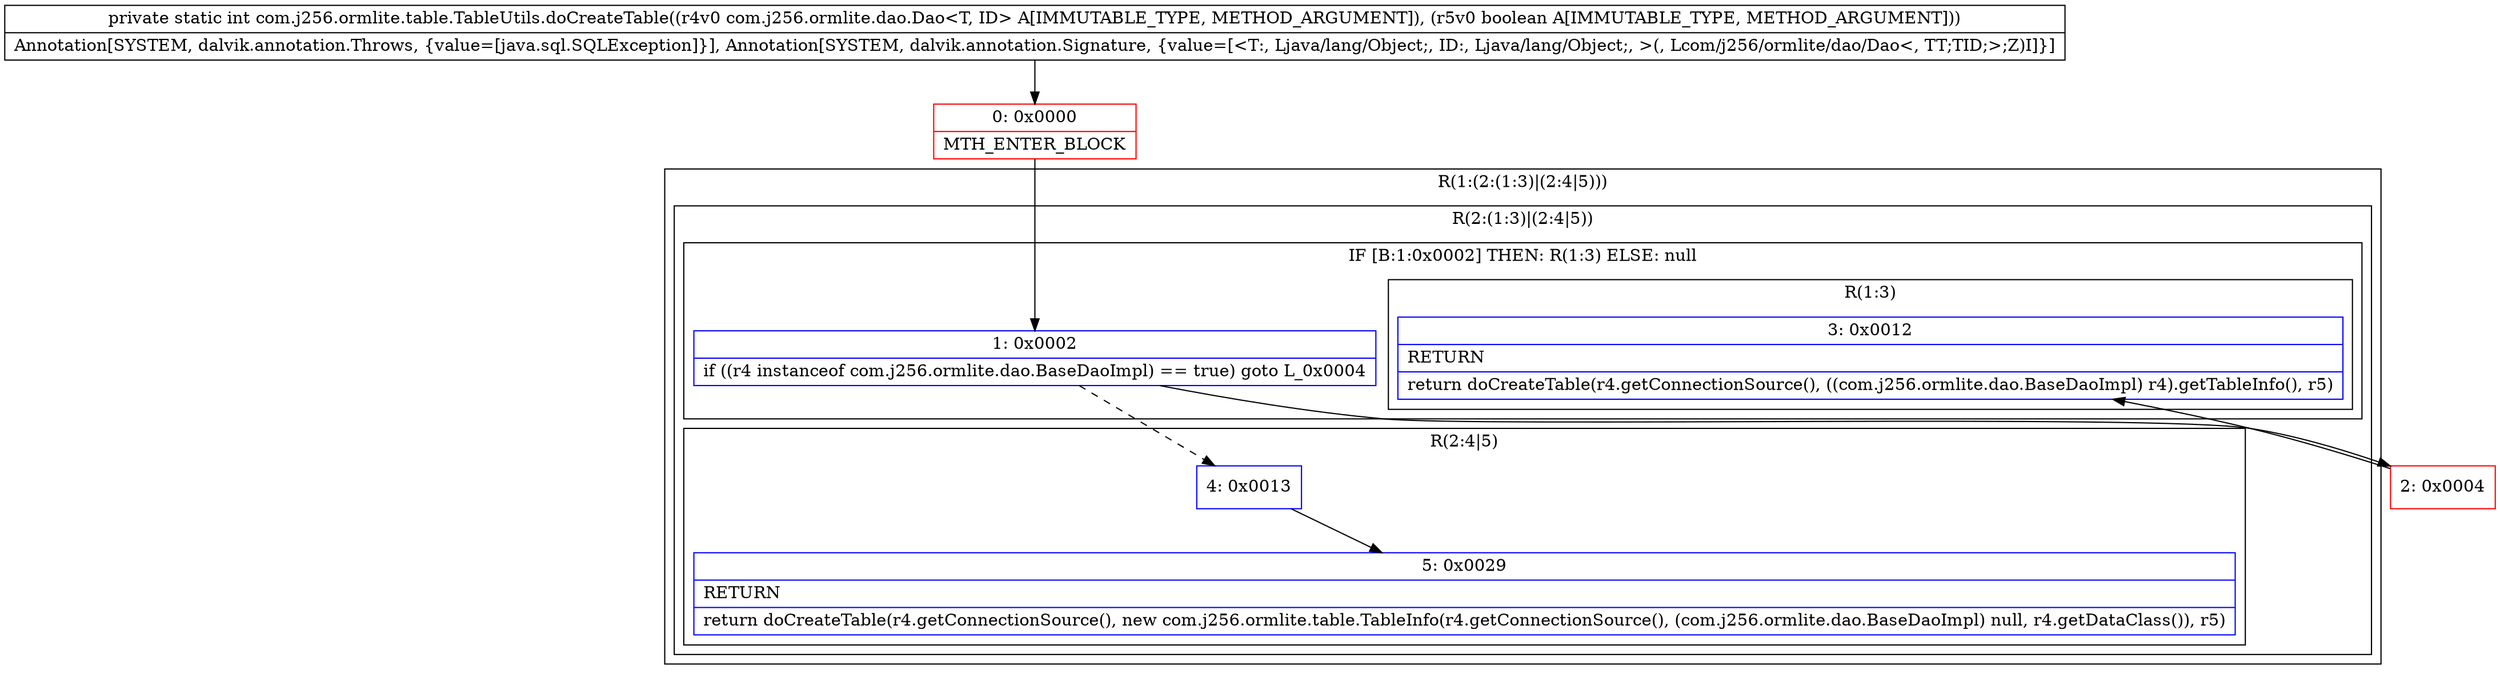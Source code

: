 digraph "CFG forcom.j256.ormlite.table.TableUtils.doCreateTable(Lcom\/j256\/ormlite\/dao\/Dao;Z)I" {
subgraph cluster_Region_1879401882 {
label = "R(1:(2:(1:3)|(2:4|5)))";
node [shape=record,color=blue];
subgraph cluster_Region_1104026346 {
label = "R(2:(1:3)|(2:4|5))";
node [shape=record,color=blue];
subgraph cluster_IfRegion_1188767955 {
label = "IF [B:1:0x0002] THEN: R(1:3) ELSE: null";
node [shape=record,color=blue];
Node_1 [shape=record,label="{1\:\ 0x0002|if ((r4 instanceof com.j256.ormlite.dao.BaseDaoImpl) == true) goto L_0x0004\l}"];
subgraph cluster_Region_49941392 {
label = "R(1:3)";
node [shape=record,color=blue];
Node_3 [shape=record,label="{3\:\ 0x0012|RETURN\l|return doCreateTable(r4.getConnectionSource(), ((com.j256.ormlite.dao.BaseDaoImpl) r4).getTableInfo(), r5)\l}"];
}
}
subgraph cluster_Region_1493735392 {
label = "R(2:4|5)";
node [shape=record,color=blue];
Node_4 [shape=record,label="{4\:\ 0x0013}"];
Node_5 [shape=record,label="{5\:\ 0x0029|RETURN\l|return doCreateTable(r4.getConnectionSource(), new com.j256.ormlite.table.TableInfo(r4.getConnectionSource(), (com.j256.ormlite.dao.BaseDaoImpl) null, r4.getDataClass()), r5)\l}"];
}
}
}
Node_0 [shape=record,color=red,label="{0\:\ 0x0000|MTH_ENTER_BLOCK\l}"];
Node_2 [shape=record,color=red,label="{2\:\ 0x0004}"];
MethodNode[shape=record,label="{private static int com.j256.ormlite.table.TableUtils.doCreateTable((r4v0 com.j256.ormlite.dao.Dao\<T, ID\> A[IMMUTABLE_TYPE, METHOD_ARGUMENT]), (r5v0 boolean A[IMMUTABLE_TYPE, METHOD_ARGUMENT]))  | Annotation[SYSTEM, dalvik.annotation.Throws, \{value=[java.sql.SQLException]\}], Annotation[SYSTEM, dalvik.annotation.Signature, \{value=[\<T:, Ljava\/lang\/Object;, ID:, Ljava\/lang\/Object;, \>(, Lcom\/j256\/ormlite\/dao\/Dao\<, TT;TID;\>;Z)I]\}]\l}"];
MethodNode -> Node_0;
Node_1 -> Node_2;
Node_1 -> Node_4[style=dashed];
Node_4 -> Node_5;
Node_0 -> Node_1;
Node_2 -> Node_3;
}

